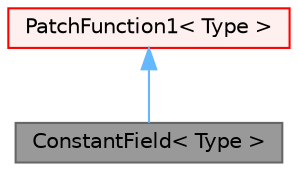 digraph "ConstantField&lt; Type &gt;"
{
 // LATEX_PDF_SIZE
  bgcolor="transparent";
  edge [fontname=Helvetica,fontsize=10,labelfontname=Helvetica,labelfontsize=10];
  node [fontname=Helvetica,fontsize=10,shape=box,height=0.2,width=0.4];
  Node1 [id="Node000001",label="ConstantField\< Type \>",height=0.2,width=0.4,color="gray40", fillcolor="grey60", style="filled", fontcolor="black",tooltip="Templated function that returns a constant value."];
  Node2 -> Node1 [id="edge1_Node000001_Node000002",dir="back",color="steelblue1",style="solid",tooltip=" "];
  Node2 [id="Node000002",label="PatchFunction1\< Type \>",height=0.2,width=0.4,color="red", fillcolor="#FFF0F0", style="filled",URL="$classFoam_1_1PatchFunction1.html",tooltip="Top level data entry class for use in dictionaries. Provides a mechanism to specify a variable as a c..."];
}
